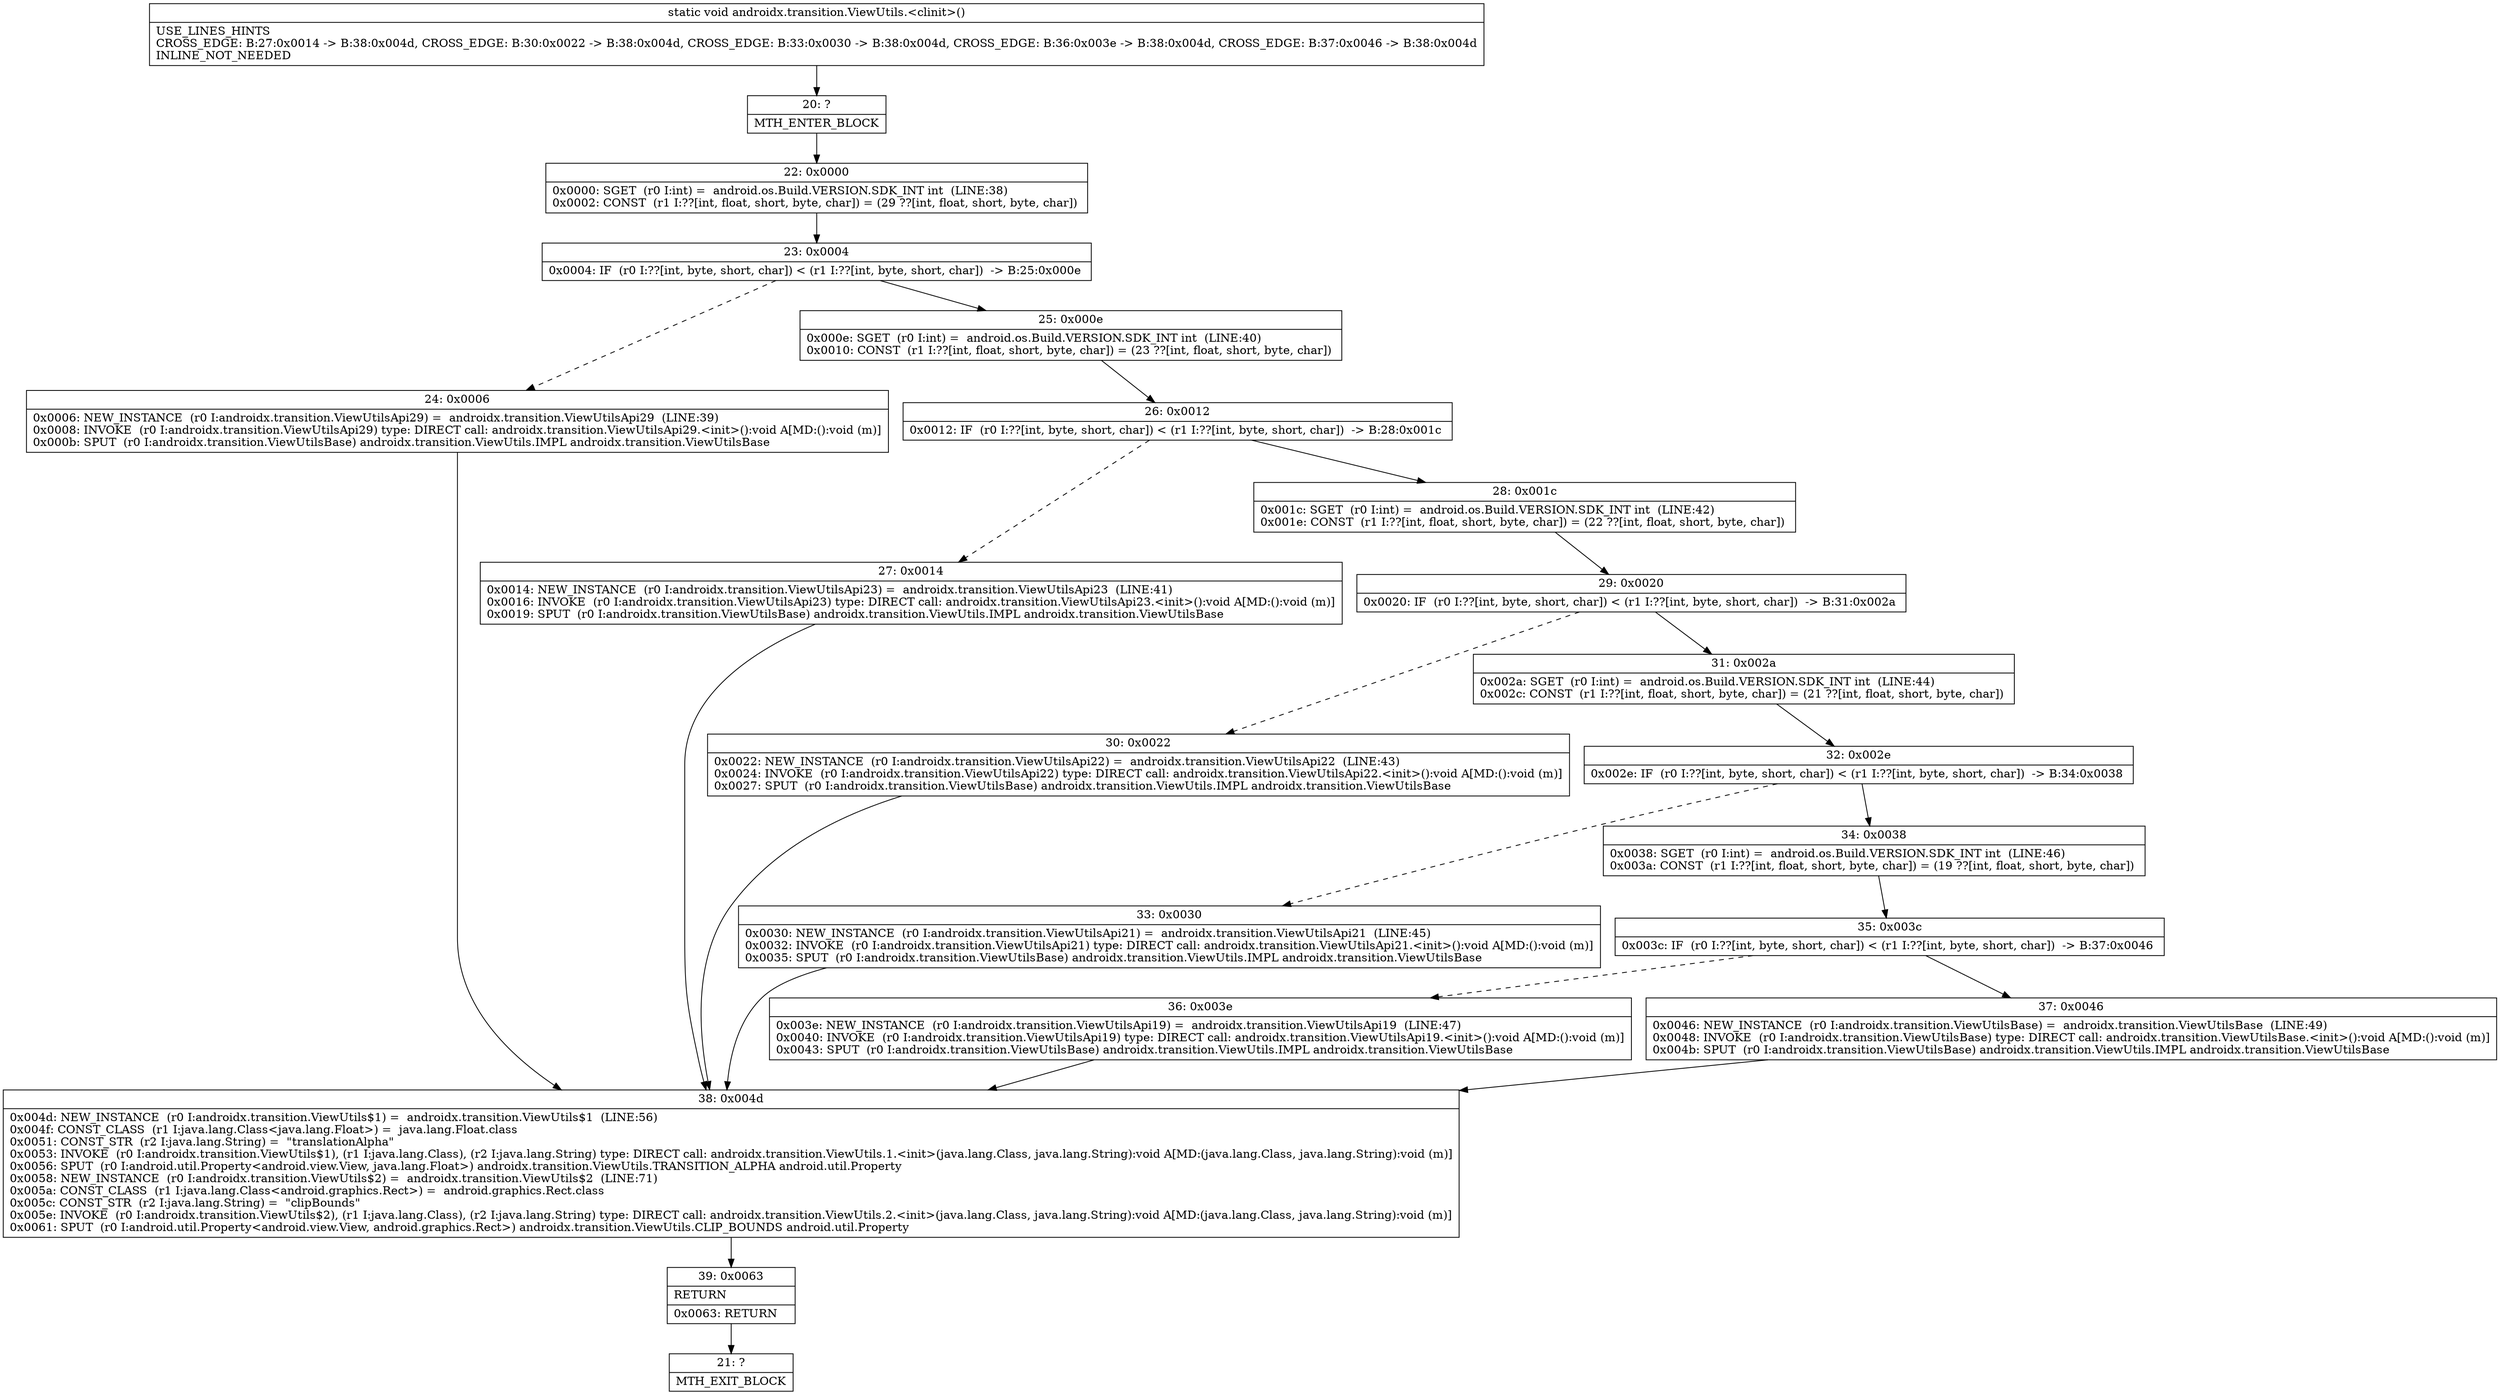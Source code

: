 digraph "CFG forandroidx.transition.ViewUtils.\<clinit\>()V" {
Node_20 [shape=record,label="{20\:\ ?|MTH_ENTER_BLOCK\l}"];
Node_22 [shape=record,label="{22\:\ 0x0000|0x0000: SGET  (r0 I:int) =  android.os.Build.VERSION.SDK_INT int  (LINE:38)\l0x0002: CONST  (r1 I:??[int, float, short, byte, char]) = (29 ??[int, float, short, byte, char]) \l}"];
Node_23 [shape=record,label="{23\:\ 0x0004|0x0004: IF  (r0 I:??[int, byte, short, char]) \< (r1 I:??[int, byte, short, char])  \-\> B:25:0x000e \l}"];
Node_24 [shape=record,label="{24\:\ 0x0006|0x0006: NEW_INSTANCE  (r0 I:androidx.transition.ViewUtilsApi29) =  androidx.transition.ViewUtilsApi29  (LINE:39)\l0x0008: INVOKE  (r0 I:androidx.transition.ViewUtilsApi29) type: DIRECT call: androidx.transition.ViewUtilsApi29.\<init\>():void A[MD:():void (m)]\l0x000b: SPUT  (r0 I:androidx.transition.ViewUtilsBase) androidx.transition.ViewUtils.IMPL androidx.transition.ViewUtilsBase \l}"];
Node_38 [shape=record,label="{38\:\ 0x004d|0x004d: NEW_INSTANCE  (r0 I:androidx.transition.ViewUtils$1) =  androidx.transition.ViewUtils$1  (LINE:56)\l0x004f: CONST_CLASS  (r1 I:java.lang.Class\<java.lang.Float\>) =  java.lang.Float.class \l0x0051: CONST_STR  (r2 I:java.lang.String) =  \"translationAlpha\" \l0x0053: INVOKE  (r0 I:androidx.transition.ViewUtils$1), (r1 I:java.lang.Class), (r2 I:java.lang.String) type: DIRECT call: androidx.transition.ViewUtils.1.\<init\>(java.lang.Class, java.lang.String):void A[MD:(java.lang.Class, java.lang.String):void (m)]\l0x0056: SPUT  (r0 I:android.util.Property\<android.view.View, java.lang.Float\>) androidx.transition.ViewUtils.TRANSITION_ALPHA android.util.Property \l0x0058: NEW_INSTANCE  (r0 I:androidx.transition.ViewUtils$2) =  androidx.transition.ViewUtils$2  (LINE:71)\l0x005a: CONST_CLASS  (r1 I:java.lang.Class\<android.graphics.Rect\>) =  android.graphics.Rect.class \l0x005c: CONST_STR  (r2 I:java.lang.String) =  \"clipBounds\" \l0x005e: INVOKE  (r0 I:androidx.transition.ViewUtils$2), (r1 I:java.lang.Class), (r2 I:java.lang.String) type: DIRECT call: androidx.transition.ViewUtils.2.\<init\>(java.lang.Class, java.lang.String):void A[MD:(java.lang.Class, java.lang.String):void (m)]\l0x0061: SPUT  (r0 I:android.util.Property\<android.view.View, android.graphics.Rect\>) androidx.transition.ViewUtils.CLIP_BOUNDS android.util.Property \l}"];
Node_39 [shape=record,label="{39\:\ 0x0063|RETURN\l|0x0063: RETURN   \l}"];
Node_21 [shape=record,label="{21\:\ ?|MTH_EXIT_BLOCK\l}"];
Node_25 [shape=record,label="{25\:\ 0x000e|0x000e: SGET  (r0 I:int) =  android.os.Build.VERSION.SDK_INT int  (LINE:40)\l0x0010: CONST  (r1 I:??[int, float, short, byte, char]) = (23 ??[int, float, short, byte, char]) \l}"];
Node_26 [shape=record,label="{26\:\ 0x0012|0x0012: IF  (r0 I:??[int, byte, short, char]) \< (r1 I:??[int, byte, short, char])  \-\> B:28:0x001c \l}"];
Node_27 [shape=record,label="{27\:\ 0x0014|0x0014: NEW_INSTANCE  (r0 I:androidx.transition.ViewUtilsApi23) =  androidx.transition.ViewUtilsApi23  (LINE:41)\l0x0016: INVOKE  (r0 I:androidx.transition.ViewUtilsApi23) type: DIRECT call: androidx.transition.ViewUtilsApi23.\<init\>():void A[MD:():void (m)]\l0x0019: SPUT  (r0 I:androidx.transition.ViewUtilsBase) androidx.transition.ViewUtils.IMPL androidx.transition.ViewUtilsBase \l}"];
Node_28 [shape=record,label="{28\:\ 0x001c|0x001c: SGET  (r0 I:int) =  android.os.Build.VERSION.SDK_INT int  (LINE:42)\l0x001e: CONST  (r1 I:??[int, float, short, byte, char]) = (22 ??[int, float, short, byte, char]) \l}"];
Node_29 [shape=record,label="{29\:\ 0x0020|0x0020: IF  (r0 I:??[int, byte, short, char]) \< (r1 I:??[int, byte, short, char])  \-\> B:31:0x002a \l}"];
Node_30 [shape=record,label="{30\:\ 0x0022|0x0022: NEW_INSTANCE  (r0 I:androidx.transition.ViewUtilsApi22) =  androidx.transition.ViewUtilsApi22  (LINE:43)\l0x0024: INVOKE  (r0 I:androidx.transition.ViewUtilsApi22) type: DIRECT call: androidx.transition.ViewUtilsApi22.\<init\>():void A[MD:():void (m)]\l0x0027: SPUT  (r0 I:androidx.transition.ViewUtilsBase) androidx.transition.ViewUtils.IMPL androidx.transition.ViewUtilsBase \l}"];
Node_31 [shape=record,label="{31\:\ 0x002a|0x002a: SGET  (r0 I:int) =  android.os.Build.VERSION.SDK_INT int  (LINE:44)\l0x002c: CONST  (r1 I:??[int, float, short, byte, char]) = (21 ??[int, float, short, byte, char]) \l}"];
Node_32 [shape=record,label="{32\:\ 0x002e|0x002e: IF  (r0 I:??[int, byte, short, char]) \< (r1 I:??[int, byte, short, char])  \-\> B:34:0x0038 \l}"];
Node_33 [shape=record,label="{33\:\ 0x0030|0x0030: NEW_INSTANCE  (r0 I:androidx.transition.ViewUtilsApi21) =  androidx.transition.ViewUtilsApi21  (LINE:45)\l0x0032: INVOKE  (r0 I:androidx.transition.ViewUtilsApi21) type: DIRECT call: androidx.transition.ViewUtilsApi21.\<init\>():void A[MD:():void (m)]\l0x0035: SPUT  (r0 I:androidx.transition.ViewUtilsBase) androidx.transition.ViewUtils.IMPL androidx.transition.ViewUtilsBase \l}"];
Node_34 [shape=record,label="{34\:\ 0x0038|0x0038: SGET  (r0 I:int) =  android.os.Build.VERSION.SDK_INT int  (LINE:46)\l0x003a: CONST  (r1 I:??[int, float, short, byte, char]) = (19 ??[int, float, short, byte, char]) \l}"];
Node_35 [shape=record,label="{35\:\ 0x003c|0x003c: IF  (r0 I:??[int, byte, short, char]) \< (r1 I:??[int, byte, short, char])  \-\> B:37:0x0046 \l}"];
Node_36 [shape=record,label="{36\:\ 0x003e|0x003e: NEW_INSTANCE  (r0 I:androidx.transition.ViewUtilsApi19) =  androidx.transition.ViewUtilsApi19  (LINE:47)\l0x0040: INVOKE  (r0 I:androidx.transition.ViewUtilsApi19) type: DIRECT call: androidx.transition.ViewUtilsApi19.\<init\>():void A[MD:():void (m)]\l0x0043: SPUT  (r0 I:androidx.transition.ViewUtilsBase) androidx.transition.ViewUtils.IMPL androidx.transition.ViewUtilsBase \l}"];
Node_37 [shape=record,label="{37\:\ 0x0046|0x0046: NEW_INSTANCE  (r0 I:androidx.transition.ViewUtilsBase) =  androidx.transition.ViewUtilsBase  (LINE:49)\l0x0048: INVOKE  (r0 I:androidx.transition.ViewUtilsBase) type: DIRECT call: androidx.transition.ViewUtilsBase.\<init\>():void A[MD:():void (m)]\l0x004b: SPUT  (r0 I:androidx.transition.ViewUtilsBase) androidx.transition.ViewUtils.IMPL androidx.transition.ViewUtilsBase \l}"];
MethodNode[shape=record,label="{static void androidx.transition.ViewUtils.\<clinit\>()  | USE_LINES_HINTS\lCROSS_EDGE: B:27:0x0014 \-\> B:38:0x004d, CROSS_EDGE: B:30:0x0022 \-\> B:38:0x004d, CROSS_EDGE: B:33:0x0030 \-\> B:38:0x004d, CROSS_EDGE: B:36:0x003e \-\> B:38:0x004d, CROSS_EDGE: B:37:0x0046 \-\> B:38:0x004d\lINLINE_NOT_NEEDED\l}"];
MethodNode -> Node_20;Node_20 -> Node_22;
Node_22 -> Node_23;
Node_23 -> Node_24[style=dashed];
Node_23 -> Node_25;
Node_24 -> Node_38;
Node_38 -> Node_39;
Node_39 -> Node_21;
Node_25 -> Node_26;
Node_26 -> Node_27[style=dashed];
Node_26 -> Node_28;
Node_27 -> Node_38;
Node_28 -> Node_29;
Node_29 -> Node_30[style=dashed];
Node_29 -> Node_31;
Node_30 -> Node_38;
Node_31 -> Node_32;
Node_32 -> Node_33[style=dashed];
Node_32 -> Node_34;
Node_33 -> Node_38;
Node_34 -> Node_35;
Node_35 -> Node_36[style=dashed];
Node_35 -> Node_37;
Node_36 -> Node_38;
Node_37 -> Node_38;
}

